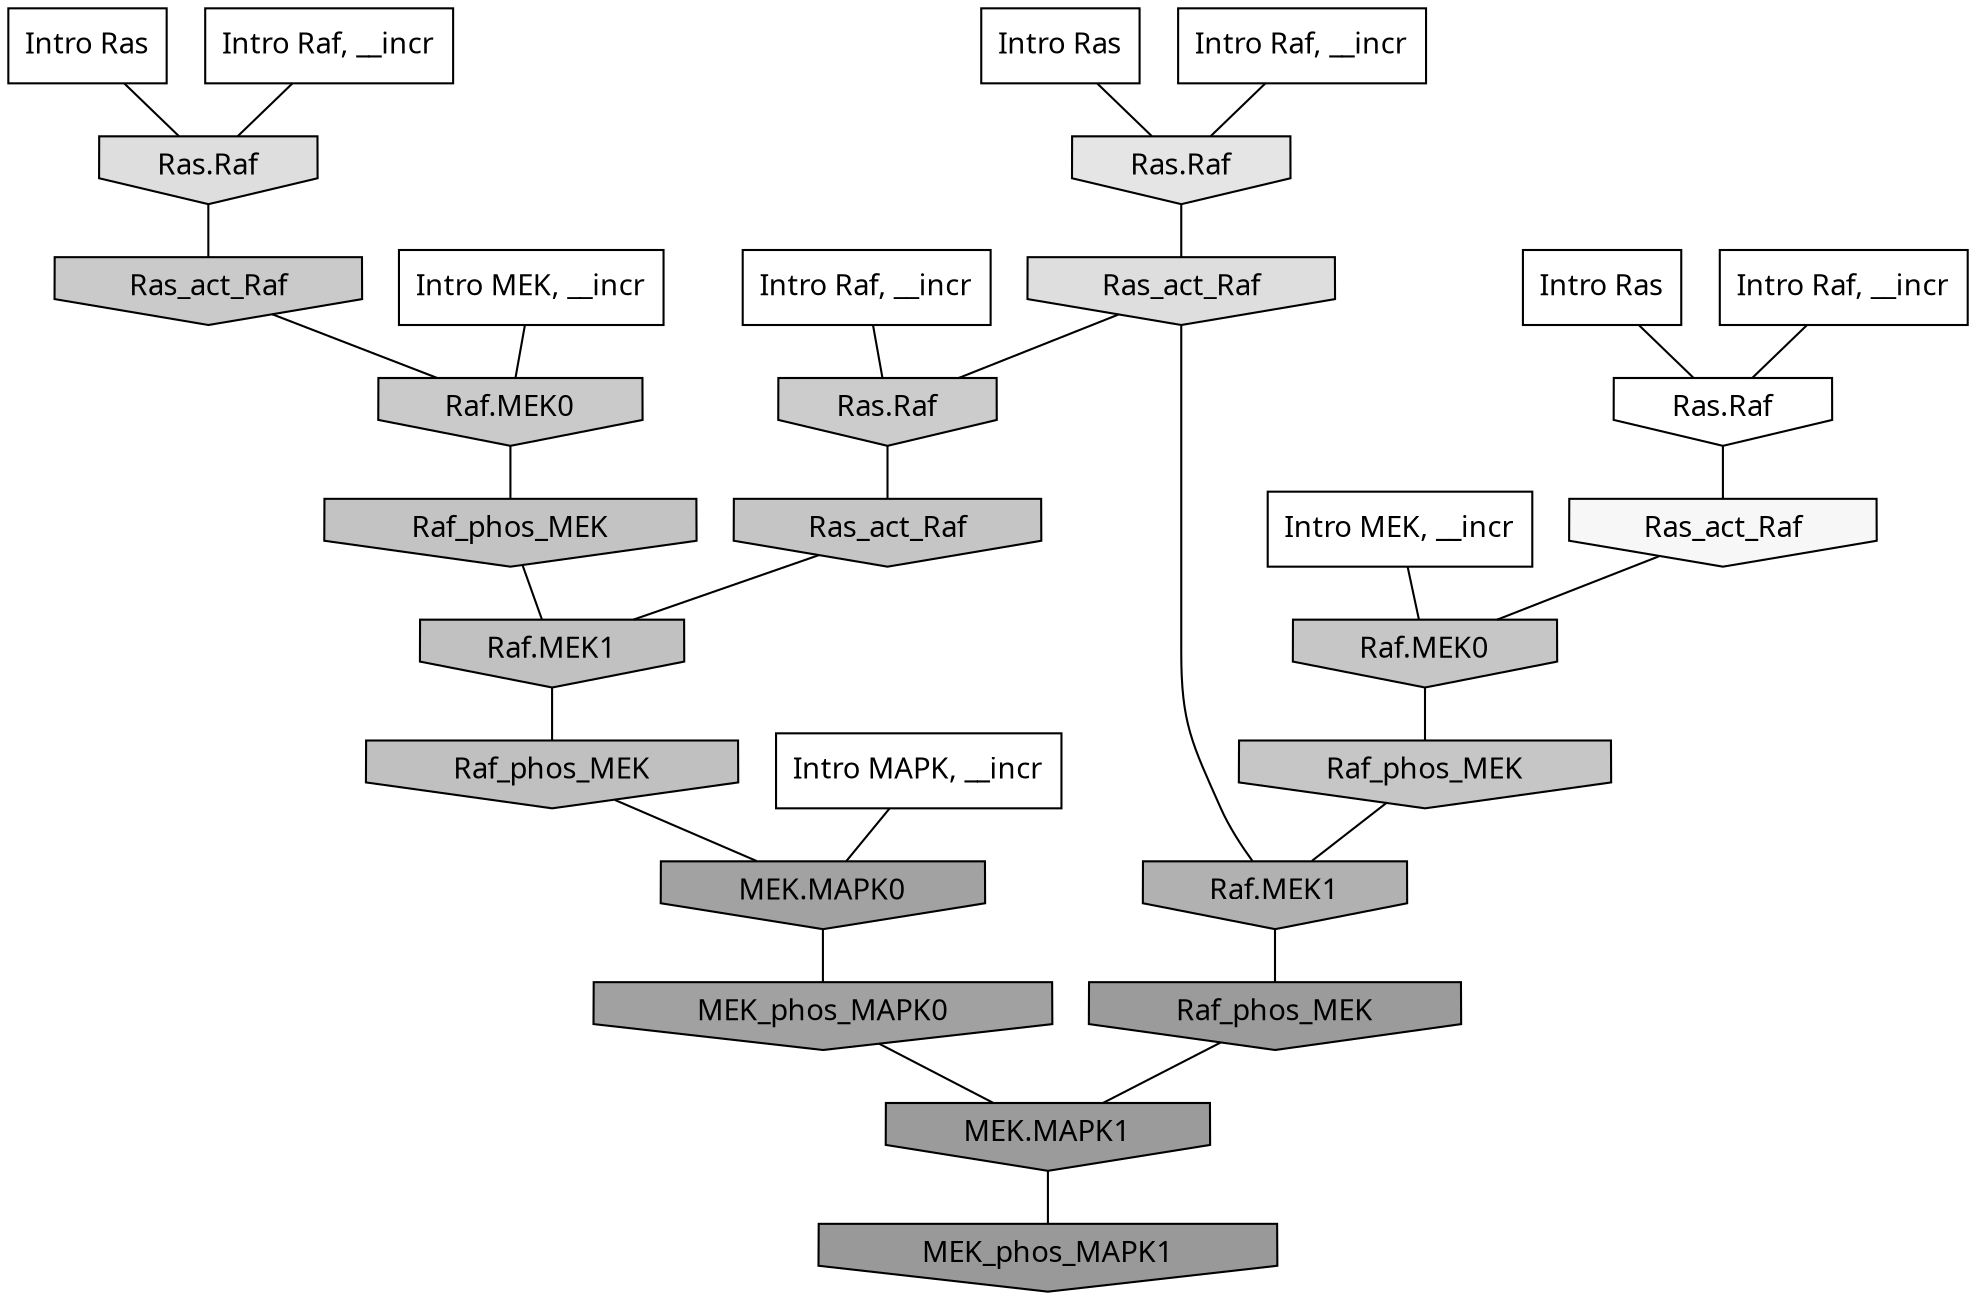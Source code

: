 digraph G{
  rankdir="TB";
  ranksep=0.30;
  node [fontname="CMU Serif"];
  edge [fontname="CMU Serif"];
  
  26 [label="Intro Ras", shape=rectangle, style=filled, fillcolor="0.000 0.000 1.000"]
  
  57 [label="Intro Ras", shape=rectangle, style=filled, fillcolor="0.000 0.000 1.000"]
  
  62 [label="Intro Ras", shape=rectangle, style=filled, fillcolor="0.000 0.000 1.000"]
  
  370 [label="Intro Raf, __incr", shape=rectangle, style=filled, fillcolor="0.000 0.000 1.000"]
  
  495 [label="Intro Raf, __incr", shape=rectangle, style=filled, fillcolor="0.000 0.000 1.000"]
  
  863 [label="Intro Raf, __incr", shape=rectangle, style=filled, fillcolor="0.000 0.000 1.000"]
  
  995 [label="Intro Raf, __incr", shape=rectangle, style=filled, fillcolor="0.000 0.000 1.000"]
  
  1345 [label="Intro MEK, __incr", shape=rectangle, style=filled, fillcolor="0.000 0.000 1.000"]
  
  1452 [label="Intro MEK, __incr", shape=rectangle, style=filled, fillcolor="0.000 0.000 1.000"]
  
  2174 [label="Intro MAPK, __incr", shape=rectangle, style=filled, fillcolor="0.000 0.000 1.000"]
  
  3245 [label="Ras.Raf", shape=invhouse, style=filled, fillcolor="0.000 0.000 1.000"]
  
  3524 [label="Ras_act_Raf", shape=invhouse, style=filled, fillcolor="0.000 0.000 0.967"]
  
  4501 [label="Ras.Raf", shape=invhouse, style=filled, fillcolor="0.000 0.000 0.895"]
  
  4896 [label="Ras_act_Raf", shape=invhouse, style=filled, fillcolor="0.000 0.000 0.871"]
  
  4910 [label="Ras.Raf", shape=invhouse, style=filled, fillcolor="0.000 0.000 0.871"]
  
  6281 [label="Ras.Raf", shape=invhouse, style=filled, fillcolor="0.000 0.000 0.797"]
  
  6407 [label="Ras_act_Raf", shape=invhouse, style=filled, fillcolor="0.000 0.000 0.792"]
  
  6412 [label="Raf.MEK0", shape=invhouse, style=filled, fillcolor="0.000 0.000 0.792"]
  
  6814 [label="Raf.MEK0", shape=invhouse, style=filled, fillcolor="0.000 0.000 0.777"]
  
  6862 [label="Raf_phos_MEK", shape=invhouse, style=filled, fillcolor="0.000 0.000 0.776"]
  
  7012 [label="Ras_act_Raf", shape=invhouse, style=filled, fillcolor="0.000 0.000 0.770"]
  
  7237 [label="Raf_phos_MEK", shape=invhouse, style=filled, fillcolor="0.000 0.000 0.763"]
  
  7496 [label="Raf.MEK1", shape=invhouse, style=filled, fillcolor="0.000 0.000 0.756"]
  
  7602 [label="Raf_phos_MEK", shape=invhouse, style=filled, fillcolor="0.000 0.000 0.753"]
  
  9754 [label="Raf.MEK1", shape=invhouse, style=filled, fillcolor="0.000 0.000 0.695"]
  
  13069 [label="MEK.MAPK0", shape=invhouse, style=filled, fillcolor="0.000 0.000 0.635"]
  
  13443 [label="MEK_phos_MAPK0", shape=invhouse, style=filled, fillcolor="0.000 0.000 0.629"]
  
  15096 [label="Raf_phos_MEK", shape=invhouse, style=filled, fillcolor="0.000 0.000 0.607"]
  
  15115 [label="MEK.MAPK1", shape=invhouse, style=filled, fillcolor="0.000 0.000 0.607"]
  
  15503 [label="MEK_phos_MAPK1", shape=invhouse, style=filled, fillcolor="0.000 0.000 0.600"]
  
  
  15115 -> 15503 [dir=none, color="0.000 0.000 0.000"] 
  15096 -> 15115 [dir=none, color="0.000 0.000 0.000"] 
  13443 -> 15115 [dir=none, color="0.000 0.000 0.000"] 
  13069 -> 13443 [dir=none, color="0.000 0.000 0.000"] 
  9754 -> 15096 [dir=none, color="0.000 0.000 0.000"] 
  7602 -> 13069 [dir=none, color="0.000 0.000 0.000"] 
  7496 -> 7602 [dir=none, color="0.000 0.000 0.000"] 
  7237 -> 7496 [dir=none, color="0.000 0.000 0.000"] 
  7012 -> 7496 [dir=none, color="0.000 0.000 0.000"] 
  6862 -> 9754 [dir=none, color="0.000 0.000 0.000"] 
  6814 -> 6862 [dir=none, color="0.000 0.000 0.000"] 
  6412 -> 7237 [dir=none, color="0.000 0.000 0.000"] 
  6407 -> 6412 [dir=none, color="0.000 0.000 0.000"] 
  6281 -> 7012 [dir=none, color="0.000 0.000 0.000"] 
  4910 -> 6407 [dir=none, color="0.000 0.000 0.000"] 
  4896 -> 6281 [dir=none, color="0.000 0.000 0.000"] 
  4896 -> 9754 [dir=none, color="0.000 0.000 0.000"] 
  4501 -> 4896 [dir=none, color="0.000 0.000 0.000"] 
  3524 -> 6814 [dir=none, color="0.000 0.000 0.000"] 
  3245 -> 3524 [dir=none, color="0.000 0.000 0.000"] 
  2174 -> 13069 [dir=none, color="0.000 0.000 0.000"] 
  1452 -> 6814 [dir=none, color="0.000 0.000 0.000"] 
  1345 -> 6412 [dir=none, color="0.000 0.000 0.000"] 
  995 -> 4910 [dir=none, color="0.000 0.000 0.000"] 
  863 -> 6281 [dir=none, color="0.000 0.000 0.000"] 
  495 -> 3245 [dir=none, color="0.000 0.000 0.000"] 
  370 -> 4501 [dir=none, color="0.000 0.000 0.000"] 
  62 -> 3245 [dir=none, color="0.000 0.000 0.000"] 
  57 -> 4501 [dir=none, color="0.000 0.000 0.000"] 
  26 -> 4910 [dir=none, color="0.000 0.000 0.000"] 
  
  }
